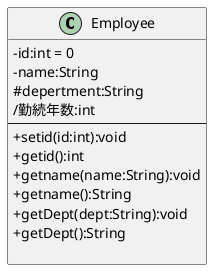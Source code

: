 @startuml ユースケース図
skinparam classAttributeIconSize 0
' class A<<ステレオタイプ>>{}
' class B{
'     - 属性1:int
'     - 属性2:string
' }
' class C{
'     ---
'     + 操作１():void
'     + 操作２():String
' }
' class D{
'     - 属性1:int
'     - 属性2:string
'     ---
'     + 操作１():void
'     + 操作２():String
' }

class Employee {
    -id:int = 0
    -name:String
    #depertment:String
    /勤続年数:int
    ---
    +setid(id:int):void
    +getid():int
    +getname(name:String):void
    +getname():String
    +getDept(dept:String):void
    +getDept():String

}

@enduml